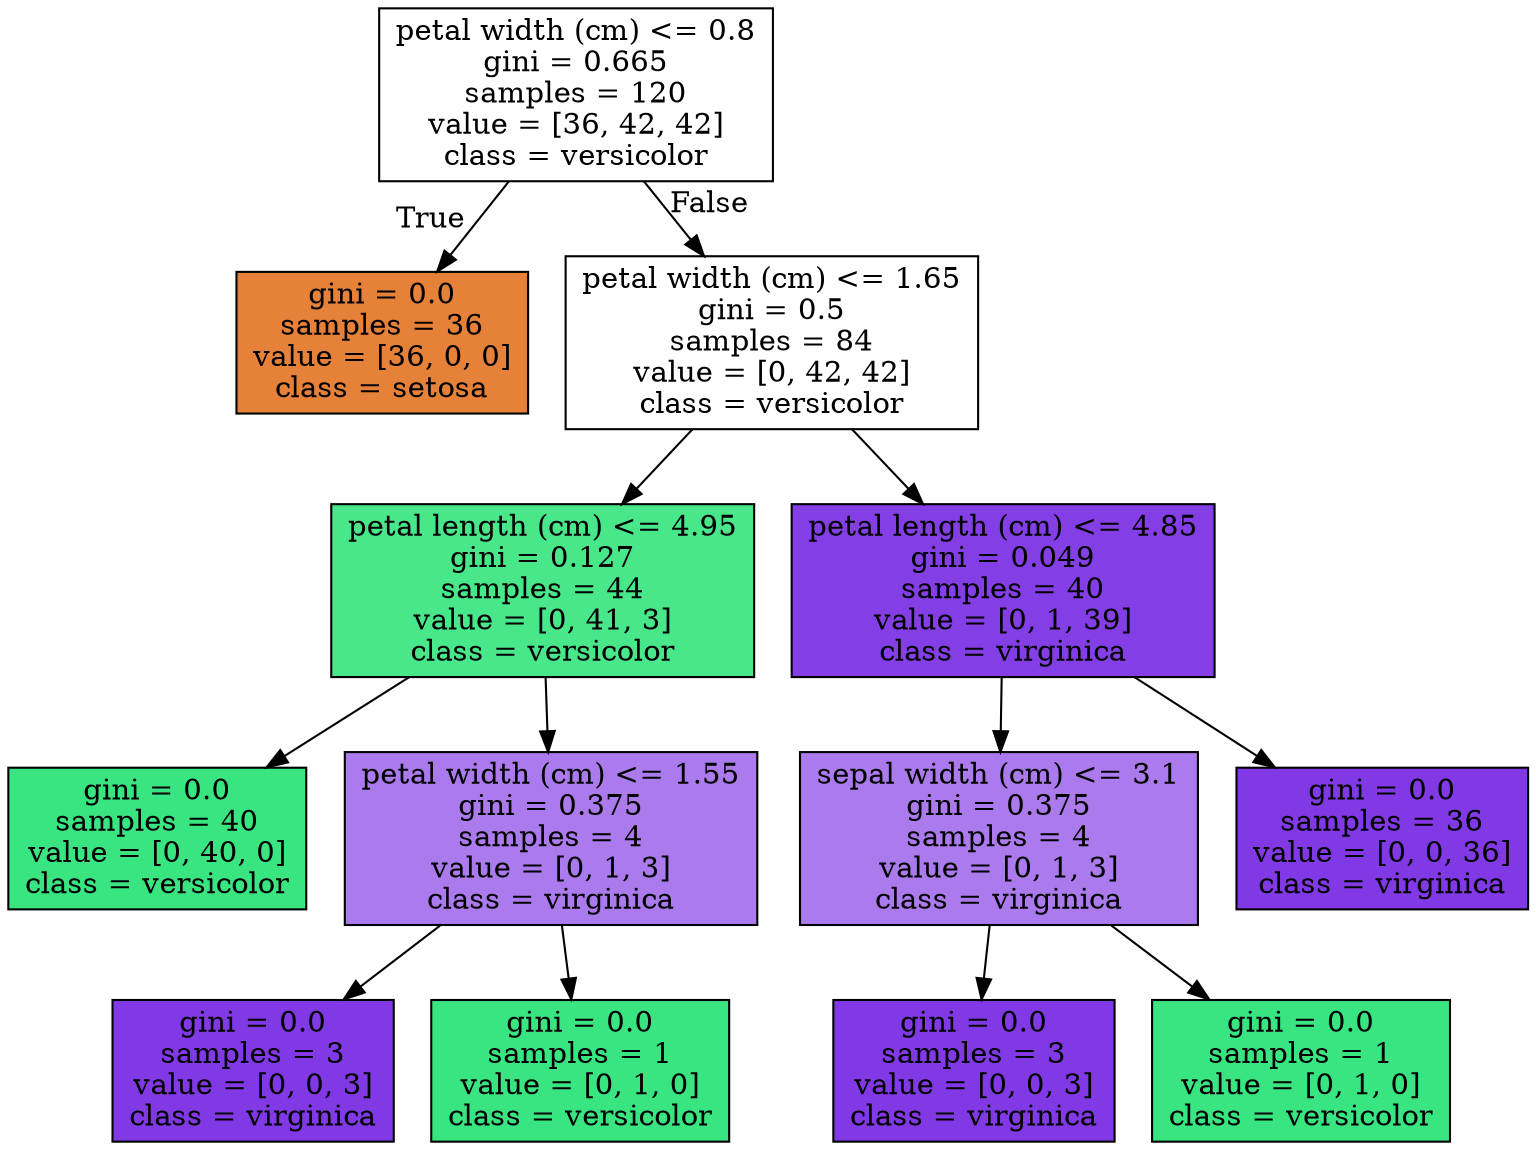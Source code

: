 digraph Tree {
node [shape=box, style="filled", color="black"] ;
0 [label="petal width (cm) <= 0.8\ngini = 0.665\nsamples = 120\nvalue = [36, 42, 42]\nclass = versicolor", fillcolor="#ffffff"] ;
1 [label="gini = 0.0\nsamples = 36\nvalue = [36, 0, 0]\nclass = setosa", fillcolor="#e58139"] ;
0 -> 1 [labeldistance=2.5, labelangle=45, headlabel="True"] ;
2 [label="petal width (cm) <= 1.65\ngini = 0.5\nsamples = 84\nvalue = [0, 42, 42]\nclass = versicolor", fillcolor="#ffffff"] ;
0 -> 2 [labeldistance=2.5, labelangle=-45, headlabel="False"] ;
3 [label="petal length (cm) <= 4.95\ngini = 0.127\nsamples = 44\nvalue = [0, 41, 3]\nclass = versicolor", fillcolor="#47e78a"] ;
2 -> 3 ;
4 [label="gini = 0.0\nsamples = 40\nvalue = [0, 40, 0]\nclass = versicolor", fillcolor="#39e581"] ;
3 -> 4 ;
5 [label="petal width (cm) <= 1.55\ngini = 0.375\nsamples = 4\nvalue = [0, 1, 3]\nclass = virginica", fillcolor="#ab7bee"] ;
3 -> 5 ;
6 [label="gini = 0.0\nsamples = 3\nvalue = [0, 0, 3]\nclass = virginica", fillcolor="#8139e5"] ;
5 -> 6 ;
7 [label="gini = 0.0\nsamples = 1\nvalue = [0, 1, 0]\nclass = versicolor", fillcolor="#39e581"] ;
5 -> 7 ;
8 [label="petal length (cm) <= 4.85\ngini = 0.049\nsamples = 40\nvalue = [0, 1, 39]\nclass = virginica", fillcolor="#843ee6"] ;
2 -> 8 ;
9 [label="sepal width (cm) <= 3.1\ngini = 0.375\nsamples = 4\nvalue = [0, 1, 3]\nclass = virginica", fillcolor="#ab7bee"] ;
8 -> 9 ;
10 [label="gini = 0.0\nsamples = 3\nvalue = [0, 0, 3]\nclass = virginica", fillcolor="#8139e5"] ;
9 -> 10 ;
11 [label="gini = 0.0\nsamples = 1\nvalue = [0, 1, 0]\nclass = versicolor", fillcolor="#39e581"] ;
9 -> 11 ;
12 [label="gini = 0.0\nsamples = 36\nvalue = [0, 0, 36]\nclass = virginica", fillcolor="#8139e5"] ;
8 -> 12 ;
}